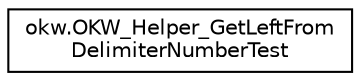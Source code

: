 digraph "Grafische Darstellung der Klassenhierarchie"
{
 // INTERACTIVE_SVG=YES
 // LATEX_PDF_SIZE
  edge [fontname="Helvetica",fontsize="10",labelfontname="Helvetica",labelfontsize="10"];
  node [fontname="Helvetica",fontsize="10",shape=record];
  rankdir="LR";
  Node0 [label="okw.OKW_Helper_GetLeftFrom\lDelimiterNumberTest",height=0.2,width=0.4,color="black", fillcolor="white", style="filled",URL="$classokw_1_1_o_k_w___helper___get_left_from_delimiter_number_test.html",tooltip=" "];
}
